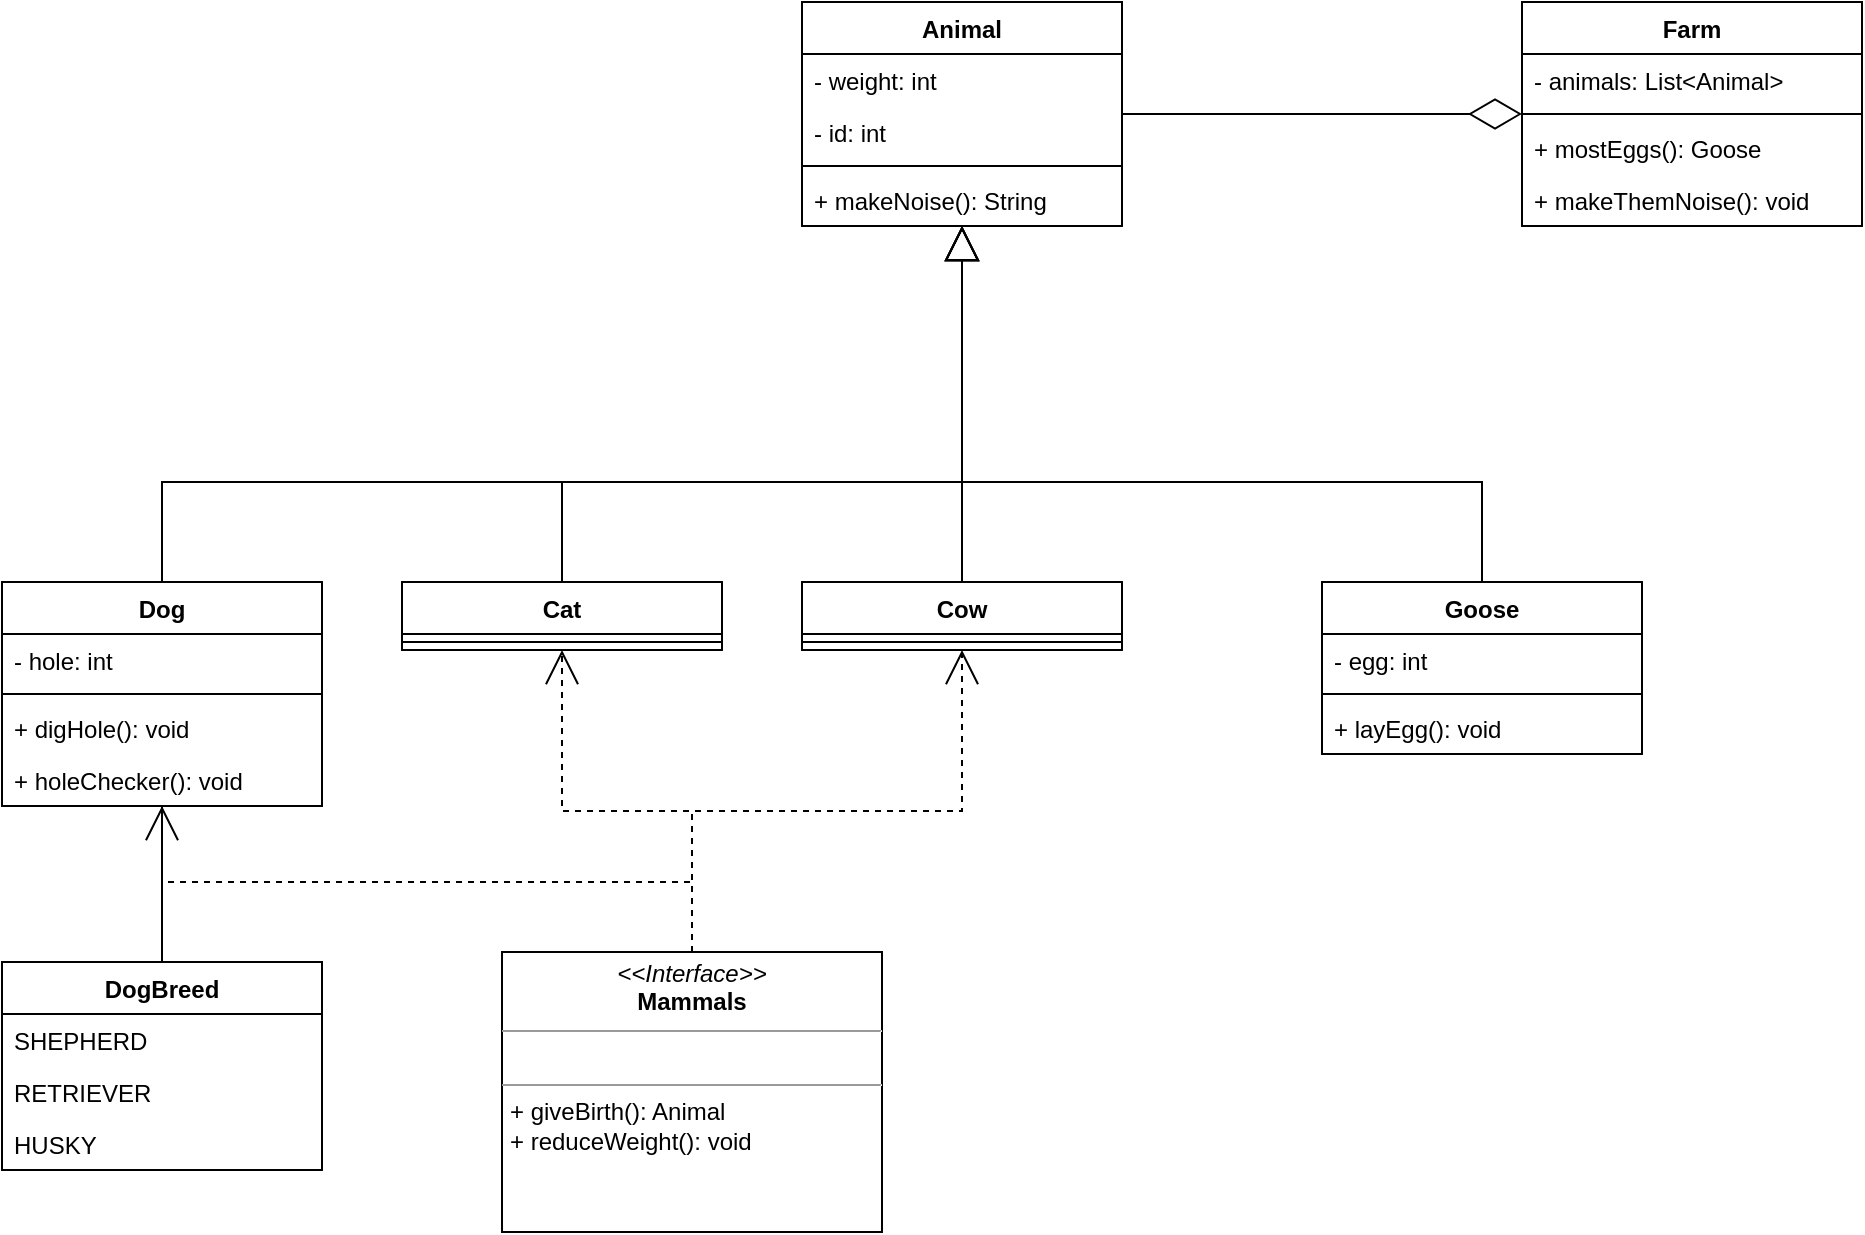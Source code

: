 <mxfile version="20.3.3" type="github">
  <diagram id="C5RBs43oDa-KdzZeNtuy" name="Page-1">
    <mxGraphModel dx="2212" dy="635" grid="1" gridSize="10" guides="1" tooltips="1" connect="1" arrows="1" fold="1" page="1" pageScale="1" pageWidth="827" pageHeight="1169" math="0" shadow="0">
      <root>
        <mxCell id="WIyWlLk6GJQsqaUBKTNV-0" />
        <mxCell id="WIyWlLk6GJQsqaUBKTNV-1" parent="WIyWlLk6GJQsqaUBKTNV-0" />
        <mxCell id="tXq-qDTQwvo9mfOLF4Iw-0" value="Animal" style="swimlane;fontStyle=1;childLayout=stackLayout;horizontal=1;startSize=26;horizontalStack=0;resizeParent=1;resizeParentMax=0;resizeLast=0;collapsible=1;marginBottom=0;" vertex="1" parent="WIyWlLk6GJQsqaUBKTNV-1">
          <mxGeometry x="390" y="40" width="160" height="112" as="geometry" />
        </mxCell>
        <mxCell id="tXq-qDTQwvo9mfOLF4Iw-1" value="- weight: int" style="text;strokeColor=none;fillColor=none;align=left;verticalAlign=top;spacingLeft=4;spacingRight=4;overflow=hidden;rotatable=0;points=[[0,0.5],[1,0.5]];portConstraint=eastwest;" vertex="1" parent="tXq-qDTQwvo9mfOLF4Iw-0">
          <mxGeometry y="26" width="160" height="26" as="geometry" />
        </mxCell>
        <mxCell id="tXq-qDTQwvo9mfOLF4Iw-2" value="- id: int" style="text;strokeColor=none;fillColor=none;align=left;verticalAlign=top;spacingLeft=4;spacingRight=4;overflow=hidden;rotatable=0;points=[[0,0.5],[1,0.5]];portConstraint=eastwest;" vertex="1" parent="tXq-qDTQwvo9mfOLF4Iw-0">
          <mxGeometry y="52" width="160" height="26" as="geometry" />
        </mxCell>
        <mxCell id="tXq-qDTQwvo9mfOLF4Iw-3" value="" style="line;strokeWidth=1;fillColor=none;align=left;verticalAlign=middle;spacingTop=-1;spacingLeft=3;spacingRight=3;rotatable=0;labelPosition=right;points=[];portConstraint=eastwest;" vertex="1" parent="tXq-qDTQwvo9mfOLF4Iw-0">
          <mxGeometry y="78" width="160" height="8" as="geometry" />
        </mxCell>
        <mxCell id="tXq-qDTQwvo9mfOLF4Iw-4" value="+ makeNoise(): String" style="text;strokeColor=none;fillColor=none;align=left;verticalAlign=top;spacingLeft=4;spacingRight=4;overflow=hidden;rotatable=0;points=[[0,0.5],[1,0.5]];portConstraint=eastwest;" vertex="1" parent="tXq-qDTQwvo9mfOLF4Iw-0">
          <mxGeometry y="86" width="160" height="26" as="geometry" />
        </mxCell>
        <mxCell id="tXq-qDTQwvo9mfOLF4Iw-28" style="edgeStyle=orthogonalEdgeStyle;rounded=0;orthogonalLoop=1;jettySize=auto;html=1;endArrow=block;endFill=0;endSize=15;" edge="1" parent="WIyWlLk6GJQsqaUBKTNV-1" source="tXq-qDTQwvo9mfOLF4Iw-5" target="tXq-qDTQwvo9mfOLF4Iw-0">
          <mxGeometry relative="1" as="geometry">
            <Array as="points">
              <mxPoint x="70" y="280" />
              <mxPoint x="470" y="280" />
            </Array>
          </mxGeometry>
        </mxCell>
        <mxCell id="tXq-qDTQwvo9mfOLF4Iw-5" value="Dog" style="swimlane;fontStyle=1;childLayout=stackLayout;horizontal=1;startSize=26;horizontalStack=0;resizeParent=1;resizeParentMax=0;resizeLast=0;collapsible=1;marginBottom=0;" vertex="1" parent="WIyWlLk6GJQsqaUBKTNV-1">
          <mxGeometry x="-10" y="330" width="160" height="112" as="geometry" />
        </mxCell>
        <mxCell id="tXq-qDTQwvo9mfOLF4Iw-6" value="- hole: int" style="text;strokeColor=none;fillColor=none;align=left;verticalAlign=top;spacingLeft=4;spacingRight=4;overflow=hidden;rotatable=0;points=[[0,0.5],[1,0.5]];portConstraint=eastwest;" vertex="1" parent="tXq-qDTQwvo9mfOLF4Iw-5">
          <mxGeometry y="26" width="160" height="26" as="geometry" />
        </mxCell>
        <mxCell id="tXq-qDTQwvo9mfOLF4Iw-7" value="" style="line;strokeWidth=1;fillColor=none;align=left;verticalAlign=middle;spacingTop=-1;spacingLeft=3;spacingRight=3;rotatable=0;labelPosition=right;points=[];portConstraint=eastwest;" vertex="1" parent="tXq-qDTQwvo9mfOLF4Iw-5">
          <mxGeometry y="52" width="160" height="8" as="geometry" />
        </mxCell>
        <mxCell id="tXq-qDTQwvo9mfOLF4Iw-8" value="+ digHole(): void" style="text;strokeColor=none;fillColor=none;align=left;verticalAlign=top;spacingLeft=4;spacingRight=4;overflow=hidden;rotatable=0;points=[[0,0.5],[1,0.5]];portConstraint=eastwest;" vertex="1" parent="tXq-qDTQwvo9mfOLF4Iw-5">
          <mxGeometry y="60" width="160" height="26" as="geometry" />
        </mxCell>
        <mxCell id="tXq-qDTQwvo9mfOLF4Iw-9" value="+ holeChecker(): void" style="text;strokeColor=none;fillColor=none;align=left;verticalAlign=top;spacingLeft=4;spacingRight=4;overflow=hidden;rotatable=0;points=[[0,0.5],[1,0.5]];portConstraint=eastwest;" vertex="1" parent="tXq-qDTQwvo9mfOLF4Iw-5">
          <mxGeometry y="86" width="160" height="26" as="geometry" />
        </mxCell>
        <mxCell id="tXq-qDTQwvo9mfOLF4Iw-30" style="edgeStyle=orthogonalEdgeStyle;rounded=0;orthogonalLoop=1;jettySize=auto;html=1;endArrow=block;endFill=0;endSize=15;" edge="1" parent="WIyWlLk6GJQsqaUBKTNV-1" source="tXq-qDTQwvo9mfOLF4Iw-10" target="tXq-qDTQwvo9mfOLF4Iw-0">
          <mxGeometry relative="1" as="geometry">
            <Array as="points">
              <mxPoint x="270" y="280" />
              <mxPoint x="470" y="280" />
            </Array>
          </mxGeometry>
        </mxCell>
        <mxCell id="tXq-qDTQwvo9mfOLF4Iw-10" value="Cat" style="swimlane;fontStyle=1;childLayout=stackLayout;horizontal=1;startSize=26;horizontalStack=0;resizeParent=1;resizeParentMax=0;resizeLast=0;collapsible=1;marginBottom=0;" vertex="1" parent="WIyWlLk6GJQsqaUBKTNV-1">
          <mxGeometry x="190" y="330" width="160" height="34" as="geometry" />
        </mxCell>
        <mxCell id="tXq-qDTQwvo9mfOLF4Iw-11" value="" style="line;strokeWidth=1;fillColor=none;align=left;verticalAlign=middle;spacingTop=-1;spacingLeft=3;spacingRight=3;rotatable=0;labelPosition=right;points=[];portConstraint=eastwest;" vertex="1" parent="tXq-qDTQwvo9mfOLF4Iw-10">
          <mxGeometry y="26" width="160" height="8" as="geometry" />
        </mxCell>
        <mxCell id="tXq-qDTQwvo9mfOLF4Iw-32" style="edgeStyle=orthogonalEdgeStyle;rounded=0;orthogonalLoop=1;jettySize=auto;html=1;endArrow=block;endFill=0;endSize=15;" edge="1" parent="WIyWlLk6GJQsqaUBKTNV-1" source="tXq-qDTQwvo9mfOLF4Iw-12" target="tXq-qDTQwvo9mfOLF4Iw-0">
          <mxGeometry relative="1" as="geometry">
            <Array as="points">
              <mxPoint x="730" y="280" />
              <mxPoint x="470" y="280" />
            </Array>
          </mxGeometry>
        </mxCell>
        <mxCell id="tXq-qDTQwvo9mfOLF4Iw-12" value="Goose" style="swimlane;fontStyle=1;childLayout=stackLayout;horizontal=1;startSize=26;horizontalStack=0;resizeParent=1;resizeParentMax=0;resizeLast=0;collapsible=1;marginBottom=0;" vertex="1" parent="WIyWlLk6GJQsqaUBKTNV-1">
          <mxGeometry x="650" y="330" width="160" height="86" as="geometry" />
        </mxCell>
        <mxCell id="tXq-qDTQwvo9mfOLF4Iw-13" value="- egg: int" style="text;strokeColor=none;fillColor=none;align=left;verticalAlign=top;spacingLeft=4;spacingRight=4;overflow=hidden;rotatable=0;points=[[0,0.5],[1,0.5]];portConstraint=eastwest;" vertex="1" parent="tXq-qDTQwvo9mfOLF4Iw-12">
          <mxGeometry y="26" width="160" height="26" as="geometry" />
        </mxCell>
        <mxCell id="tXq-qDTQwvo9mfOLF4Iw-14" value="" style="line;strokeWidth=1;fillColor=none;align=left;verticalAlign=middle;spacingTop=-1;spacingLeft=3;spacingRight=3;rotatable=0;labelPosition=right;points=[];portConstraint=eastwest;" vertex="1" parent="tXq-qDTQwvo9mfOLF4Iw-12">
          <mxGeometry y="52" width="160" height="8" as="geometry" />
        </mxCell>
        <mxCell id="tXq-qDTQwvo9mfOLF4Iw-15" value="+ layEgg(): void" style="text;strokeColor=none;fillColor=none;align=left;verticalAlign=top;spacingLeft=4;spacingRight=4;overflow=hidden;rotatable=0;points=[[0,0.5],[1,0.5]];portConstraint=eastwest;" vertex="1" parent="tXq-qDTQwvo9mfOLF4Iw-12">
          <mxGeometry y="60" width="160" height="26" as="geometry" />
        </mxCell>
        <mxCell id="tXq-qDTQwvo9mfOLF4Iw-31" style="edgeStyle=orthogonalEdgeStyle;rounded=0;orthogonalLoop=1;jettySize=auto;html=1;endArrow=block;endFill=0;endSize=15;" edge="1" parent="WIyWlLk6GJQsqaUBKTNV-1" source="tXq-qDTQwvo9mfOLF4Iw-16" target="tXq-qDTQwvo9mfOLF4Iw-0">
          <mxGeometry relative="1" as="geometry" />
        </mxCell>
        <mxCell id="tXq-qDTQwvo9mfOLF4Iw-16" value="Cow" style="swimlane;fontStyle=1;childLayout=stackLayout;horizontal=1;startSize=26;horizontalStack=0;resizeParent=1;resizeParentMax=0;resizeLast=0;collapsible=1;marginBottom=0;" vertex="1" parent="WIyWlLk6GJQsqaUBKTNV-1">
          <mxGeometry x="390" y="330" width="160" height="34" as="geometry" />
        </mxCell>
        <mxCell id="tXq-qDTQwvo9mfOLF4Iw-17" value="" style="line;strokeWidth=1;fillColor=none;align=left;verticalAlign=middle;spacingTop=-1;spacingLeft=3;spacingRight=3;rotatable=0;labelPosition=right;points=[];portConstraint=eastwest;" vertex="1" parent="tXq-qDTQwvo9mfOLF4Iw-16">
          <mxGeometry y="26" width="160" height="8" as="geometry" />
        </mxCell>
        <mxCell id="tXq-qDTQwvo9mfOLF4Iw-33" style="edgeStyle=orthogonalEdgeStyle;rounded=0;orthogonalLoop=1;jettySize=auto;html=1;endArrow=none;endFill=0;endSize=15;" edge="1" parent="WIyWlLk6GJQsqaUBKTNV-1" source="tXq-qDTQwvo9mfOLF4Iw-18" target="tXq-qDTQwvo9mfOLF4Iw-5">
          <mxGeometry relative="1" as="geometry" />
        </mxCell>
        <mxCell id="tXq-qDTQwvo9mfOLF4Iw-18" value="DogBreed" style="swimlane;fontStyle=1;childLayout=stackLayout;horizontal=1;startSize=26;horizontalStack=0;resizeParent=1;resizeParentMax=0;resizeLast=0;collapsible=1;marginBottom=0;" vertex="1" parent="WIyWlLk6GJQsqaUBKTNV-1">
          <mxGeometry x="-10" y="520" width="160" height="104" as="geometry" />
        </mxCell>
        <mxCell id="tXq-qDTQwvo9mfOLF4Iw-19" value="SHEPHERD" style="text;strokeColor=none;fillColor=none;align=left;verticalAlign=top;spacingLeft=4;spacingRight=4;overflow=hidden;rotatable=0;points=[[0,0.5],[1,0.5]];portConstraint=eastwest;" vertex="1" parent="tXq-qDTQwvo9mfOLF4Iw-18">
          <mxGeometry y="26" width="160" height="26" as="geometry" />
        </mxCell>
        <mxCell id="tXq-qDTQwvo9mfOLF4Iw-20" value="RETRIEVER" style="text;strokeColor=none;fillColor=none;align=left;verticalAlign=top;spacingLeft=4;spacingRight=4;overflow=hidden;rotatable=0;points=[[0,0.5],[1,0.5]];portConstraint=eastwest;" vertex="1" parent="tXq-qDTQwvo9mfOLF4Iw-18">
          <mxGeometry y="52" width="160" height="26" as="geometry" />
        </mxCell>
        <mxCell id="tXq-qDTQwvo9mfOLF4Iw-21" value="HUSKY" style="text;strokeColor=none;fillColor=none;align=left;verticalAlign=top;spacingLeft=4;spacingRight=4;overflow=hidden;rotatable=0;points=[[0,0.5],[1,0.5]];portConstraint=eastwest;" vertex="1" parent="tXq-qDTQwvo9mfOLF4Iw-18">
          <mxGeometry y="78" width="160" height="26" as="geometry" />
        </mxCell>
        <mxCell id="tXq-qDTQwvo9mfOLF4Iw-22" value="Farm" style="swimlane;fontStyle=1;childLayout=stackLayout;horizontal=1;startSize=26;horizontalStack=0;resizeParent=1;resizeParentMax=0;resizeLast=0;collapsible=1;marginBottom=0;" vertex="1" parent="WIyWlLk6GJQsqaUBKTNV-1">
          <mxGeometry x="750" y="40" width="170" height="112" as="geometry" />
        </mxCell>
        <mxCell id="tXq-qDTQwvo9mfOLF4Iw-23" value="- animals: List&lt;Animal&gt;" style="text;strokeColor=none;fillColor=none;align=left;verticalAlign=top;spacingLeft=4;spacingRight=4;overflow=hidden;rotatable=0;points=[[0,0.5],[1,0.5]];portConstraint=eastwest;" vertex="1" parent="tXq-qDTQwvo9mfOLF4Iw-22">
          <mxGeometry y="26" width="170" height="26" as="geometry" />
        </mxCell>
        <mxCell id="tXq-qDTQwvo9mfOLF4Iw-24" value="" style="line;strokeWidth=1;fillColor=none;align=left;verticalAlign=middle;spacingTop=-1;spacingLeft=3;spacingRight=3;rotatable=0;labelPosition=right;points=[];portConstraint=eastwest;" vertex="1" parent="tXq-qDTQwvo9mfOLF4Iw-22">
          <mxGeometry y="52" width="170" height="8" as="geometry" />
        </mxCell>
        <mxCell id="tXq-qDTQwvo9mfOLF4Iw-25" value="+ mostEggs(): Goose" style="text;strokeColor=none;fillColor=none;align=left;verticalAlign=top;spacingLeft=4;spacingRight=4;overflow=hidden;rotatable=0;points=[[0,0.5],[1,0.5]];portConstraint=eastwest;" vertex="1" parent="tXq-qDTQwvo9mfOLF4Iw-22">
          <mxGeometry y="60" width="170" height="26" as="geometry" />
        </mxCell>
        <mxCell id="tXq-qDTQwvo9mfOLF4Iw-26" value="+ makeThemNoise(): void" style="text;strokeColor=none;fillColor=none;align=left;verticalAlign=top;spacingLeft=4;spacingRight=4;overflow=hidden;rotatable=0;points=[[0,0.5],[1,0.5]];portConstraint=eastwest;" vertex="1" parent="tXq-qDTQwvo9mfOLF4Iw-22">
          <mxGeometry y="86" width="170" height="26" as="geometry" />
        </mxCell>
        <mxCell id="tXq-qDTQwvo9mfOLF4Iw-34" style="edgeStyle=orthogonalEdgeStyle;rounded=0;orthogonalLoop=1;jettySize=auto;html=1;endArrow=open;endFill=0;endSize=15;dashed=1;" edge="1" parent="WIyWlLk6GJQsqaUBKTNV-1" source="tXq-qDTQwvo9mfOLF4Iw-27" target="tXq-qDTQwvo9mfOLF4Iw-5">
          <mxGeometry relative="1" as="geometry">
            <Array as="points">
              <mxPoint x="335" y="480" />
              <mxPoint x="70" y="480" />
            </Array>
          </mxGeometry>
        </mxCell>
        <mxCell id="tXq-qDTQwvo9mfOLF4Iw-35" style="edgeStyle=orthogonalEdgeStyle;rounded=0;orthogonalLoop=1;jettySize=auto;html=1;dashed=1;endArrow=open;endFill=0;endSize=15;" edge="1" parent="WIyWlLk6GJQsqaUBKTNV-1" source="tXq-qDTQwvo9mfOLF4Iw-27" target="tXq-qDTQwvo9mfOLF4Iw-10">
          <mxGeometry relative="1" as="geometry" />
        </mxCell>
        <mxCell id="tXq-qDTQwvo9mfOLF4Iw-36" style="edgeStyle=orthogonalEdgeStyle;rounded=0;orthogonalLoop=1;jettySize=auto;html=1;dashed=1;endArrow=open;endFill=0;endSize=15;" edge="1" parent="WIyWlLk6GJQsqaUBKTNV-1" source="tXq-qDTQwvo9mfOLF4Iw-27" target="tXq-qDTQwvo9mfOLF4Iw-16">
          <mxGeometry relative="1" as="geometry" />
        </mxCell>
        <mxCell id="tXq-qDTQwvo9mfOLF4Iw-27" value="&lt;p style=&quot;margin:0px;margin-top:4px;text-align:center;&quot;&gt;&lt;i&gt;&amp;lt;&amp;lt;Interface&amp;gt;&amp;gt;&lt;/i&gt;&lt;br&gt;&lt;b&gt;Mammals&lt;/b&gt;&lt;/p&gt;&lt;hr size=&quot;1&quot;&gt;&lt;p style=&quot;margin:0px;margin-left:4px;&quot;&gt;&lt;br&gt;&lt;/p&gt;&lt;hr size=&quot;1&quot;&gt;&lt;p style=&quot;margin:0px;margin-left:4px;&quot;&gt;+ giveBirth(): Animal&lt;br&gt;+ reduceWeight(): void&lt;/p&gt;" style="verticalAlign=top;align=left;overflow=fill;fontSize=12;fontFamily=Helvetica;html=1;" vertex="1" parent="WIyWlLk6GJQsqaUBKTNV-1">
          <mxGeometry x="240" y="515" width="190" height="140" as="geometry" />
        </mxCell>
        <mxCell id="tXq-qDTQwvo9mfOLF4Iw-37" value="" style="endArrow=diamondThin;endFill=0;endSize=24;html=1;rounded=0;" edge="1" parent="WIyWlLk6GJQsqaUBKTNV-1" source="tXq-qDTQwvo9mfOLF4Iw-0" target="tXq-qDTQwvo9mfOLF4Iw-22">
          <mxGeometry width="160" relative="1" as="geometry">
            <mxPoint x="610" y="220" as="sourcePoint" />
            <mxPoint x="770" y="220" as="targetPoint" />
          </mxGeometry>
        </mxCell>
      </root>
    </mxGraphModel>
  </diagram>
</mxfile>
